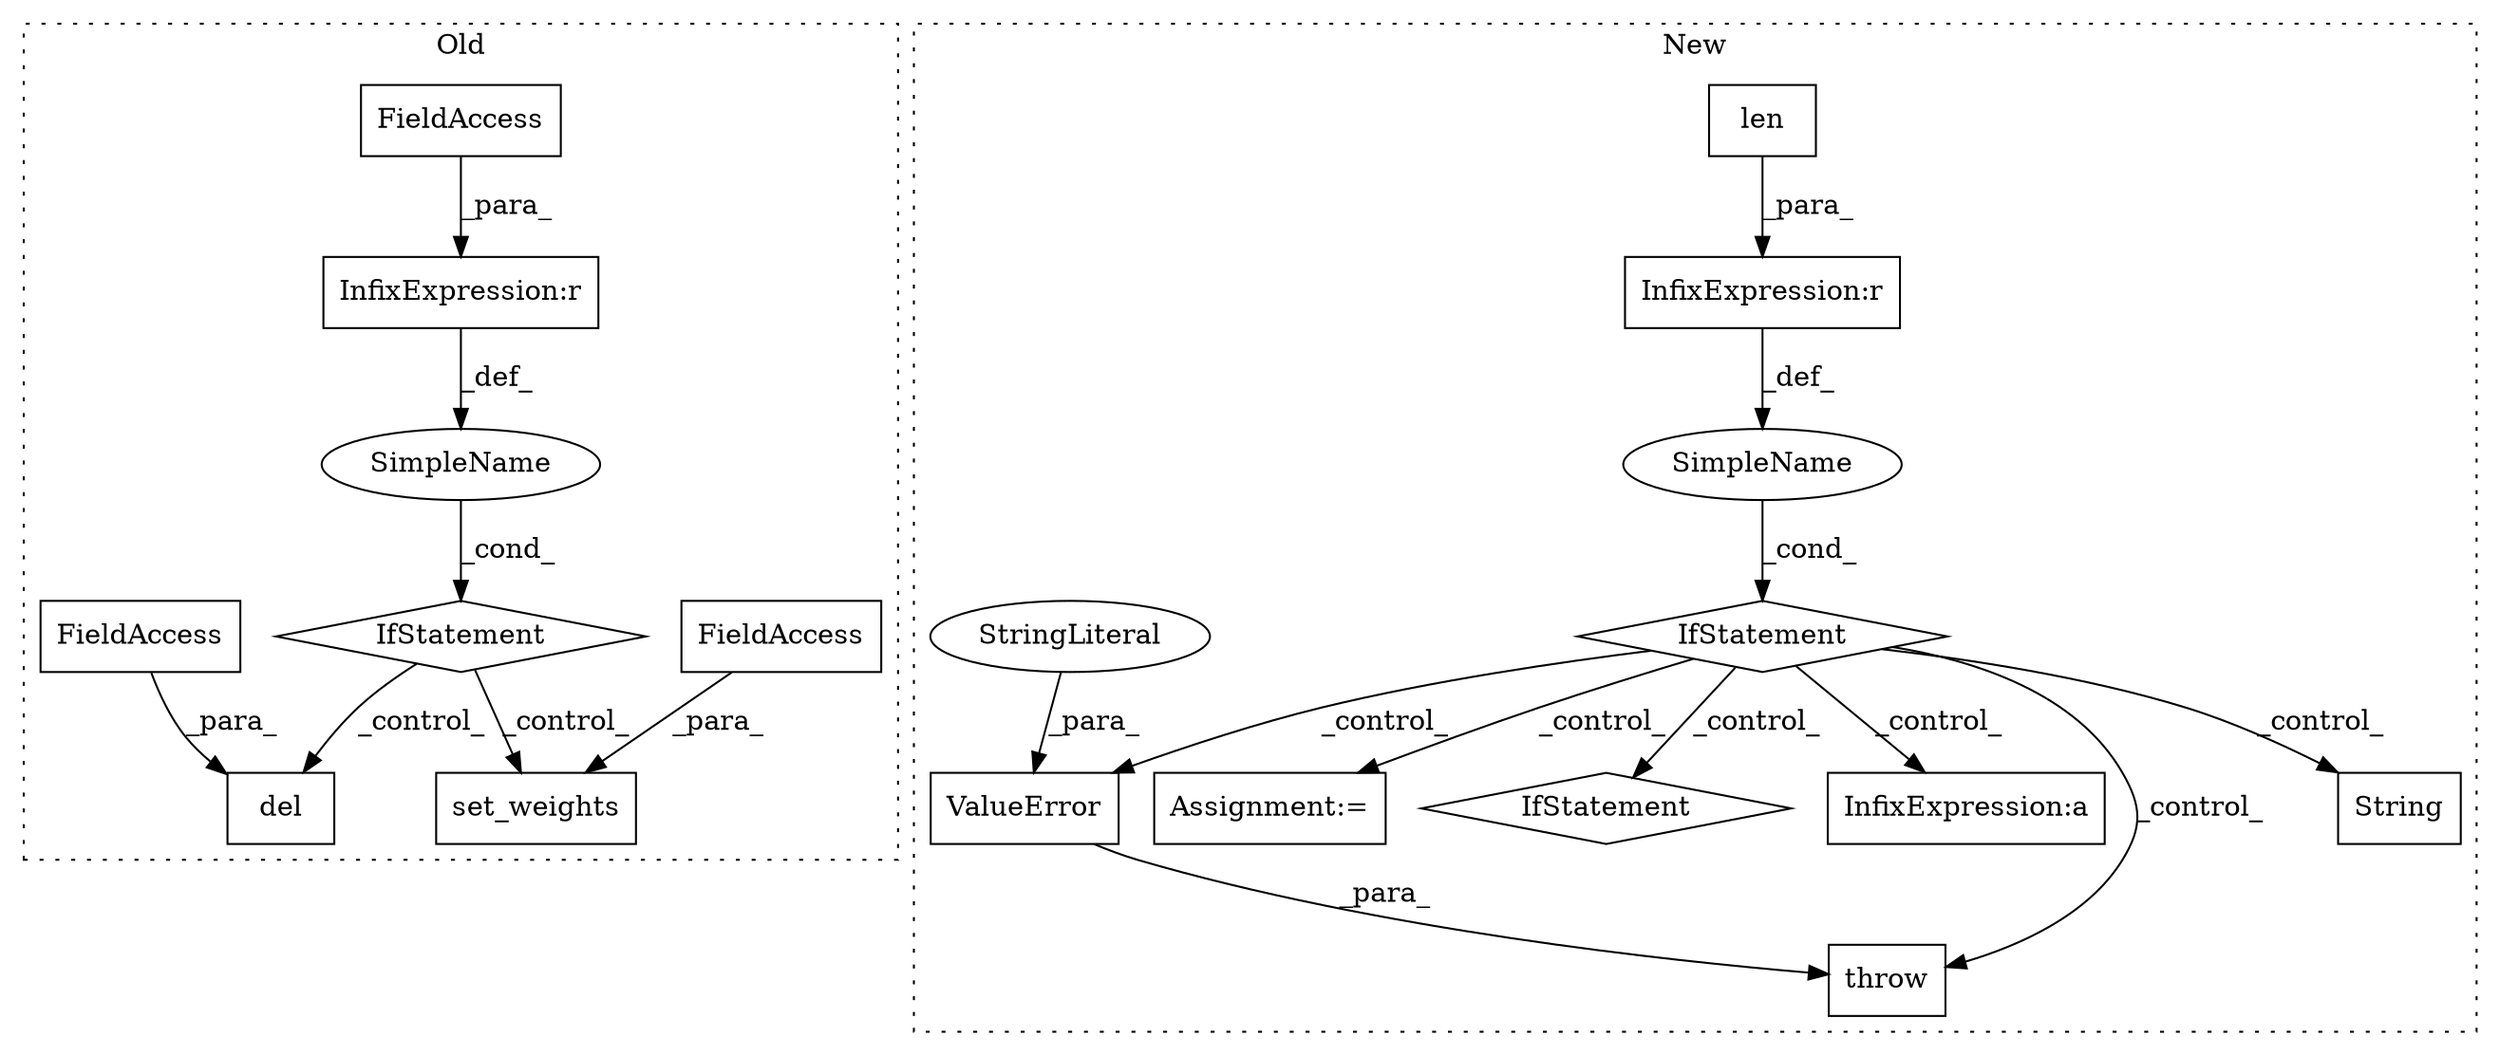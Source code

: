digraph G {
subgraph cluster0 {
1 [label="del" a="32" s="2599,2623" l="4,1" shape="box"];
8 [label="FieldAccess" a="22" s="2603" l="20" shape="box"];
9 [label="IfStatement" a="25" s="2511,2543" l="4,2" shape="diamond"];
10 [label="set_weights" a="32" s="2558,2590" l="12,1" shape="box"];
11 [label="FieldAccess" a="22" s="2570" l="20" shape="box"];
12 [label="SimpleName" a="42" s="" l="" shape="ellipse"];
14 [label="InfixExpression:r" a="27" s="2535" l="4" shape="box"];
15 [label="FieldAccess" a="22" s="2515" l="20" shape="box"];
label = "Old";
style="dotted";
}
subgraph cluster1 {
2 [label="String" a="32" s="8377,8395" l="7,1" shape="box"];
3 [label="IfStatement" a="25" s="8258,8283" l="4,2" shape="diamond"];
4 [label="SimpleName" a="42" s="" l="" shape="ellipse"];
5 [label="Assignment:=" a="7" s="8722" l="1" shape="box"];
6 [label="IfStatement" a="25" s="8409,8449" l="4,2" shape="diamond"];
7 [label="InfixExpression:a" a="27" s="8350" l="3" shape="box"];
13 [label="InfixExpression:r" a="27" s="8278" l="4" shape="box"];
16 [label="len" a="32" s="8262,8277" l="4,1" shape="box"];
17 [label="ValueError" a="32" s="8575,8656" l="11,1" shape="box"];
18 [label="StringLiteral" a="45" s="8586" l="70" shape="ellipse"];
19 [label="throw" a="53" s="8569" l="6" shape="box"];
label = "New";
style="dotted";
}
3 -> 2 [label="_control_"];
3 -> 6 [label="_control_"];
3 -> 19 [label="_control_"];
3 -> 17 [label="_control_"];
3 -> 7 [label="_control_"];
3 -> 5 [label="_control_"];
4 -> 3 [label="_cond_"];
8 -> 1 [label="_para_"];
9 -> 1 [label="_control_"];
9 -> 10 [label="_control_"];
11 -> 10 [label="_para_"];
12 -> 9 [label="_cond_"];
13 -> 4 [label="_def_"];
14 -> 12 [label="_def_"];
15 -> 14 [label="_para_"];
16 -> 13 [label="_para_"];
17 -> 19 [label="_para_"];
18 -> 17 [label="_para_"];
}